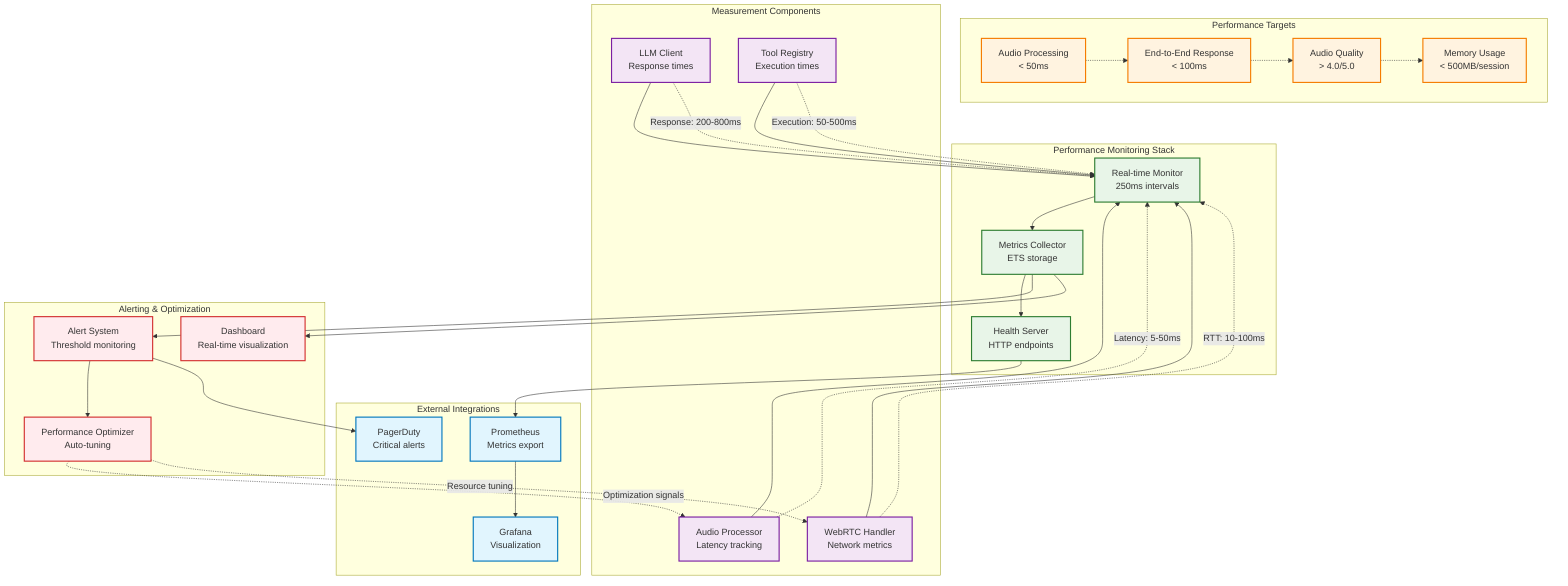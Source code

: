 graph TD
    subgraph "Performance Monitoring Stack"
        direction TB
        RealtimeMonitor[Real-time Monitor<br/>250ms intervals]
        MetricsCollector[Metrics Collector<br/>ETS storage]
        HealthServer[Health Server<br/>HTTP endpoints]

        RealtimeMonitor --> MetricsCollector
        MetricsCollector --> HealthServer
    end

    subgraph "Performance Targets"
        direction LR
        AudioLatency["Audio Processing<br/>< 50ms"]
        EndToEnd["End-to-End Response<br/>< 100ms"]
        Quality["Audio Quality<br/>> 4.0/5.0"]
        Memory["Memory Usage<br/>< 500MB/session"]

        AudioLatency -.-> EndToEnd
        EndToEnd -.-> Quality
        Quality -.-> Memory
    end

    subgraph "Measurement Components"
        direction TB
        AudioProcessor[Audio Processor<br/>Latency tracking]
        WebRTCHandler[WebRTC Handler<br/>Network metrics]
        LLMClient[LLM Client<br/>Response times]
        ToolRegistry[Tool Registry<br/>Execution times]

        AudioProcessor --> RealtimeMonitor
        WebRTCHandler --> RealtimeMonitor
        LLMClient --> RealtimeMonitor
        ToolRegistry --> RealtimeMonitor
    end

    subgraph "Alerting & Optimization"
        direction TB
        AlertSystem[Alert System<br/>Threshold monitoring]
        PerformanceOptimizer[Performance Optimizer<br/>Auto-tuning]
        Dashboard[Dashboard<br/>Real-time visualization]

        MetricsCollector --> AlertSystem
        AlertSystem --> PerformanceOptimizer
        MetricsCollector --> Dashboard
    end

    subgraph "External Integrations"
        direction LR
        Prometheus[Prometheus<br/>Metrics export]
        Grafana[Grafana<br/>Visualization]
        PagerDuty[PagerDuty<br/>Critical alerts]

        HealthServer --> Prometheus
        Prometheus --> Grafana
        AlertSystem --> PagerDuty
    end

    %% Performance flow connections
    PerformanceOptimizer -.->|"Optimization signals"| AudioProcessor
    PerformanceOptimizer -.->|"Resource tuning"| WebRTCHandler

    %% Monitoring data flow
    AudioProcessor -.->|"Latency: 5-50ms"| RealtimeMonitor
    WebRTCHandler -.->|"RTT: 10-100ms"| RealtimeMonitor
    LLMClient -.->|"Response: 200-800ms"| RealtimeMonitor
    ToolRegistry -.->|"Execution: 50-500ms"| RealtimeMonitor

    %% Styling
    classDef monitoring fill:#e8f5e8,stroke:#2e7d32,stroke-width:2px
    classDef targets fill:#fff3e0,stroke:#f57c00,stroke-width:2px
    classDef components fill:#f3e5f5,stroke:#7b1fa2,stroke-width:2px
    classDef alerting fill:#ffebee,stroke:#d32f2f,stroke-width:2px
    classDef external fill:#e1f5fe,stroke:#0277bd,stroke-width:2px

    class RealtimeMonitor,MetricsCollector,HealthServer monitoring
    class AudioLatency,EndToEnd,Quality,Memory targets
    class AudioProcessor,WebRTCHandler,LLMClient,ToolRegistry components
    class AlertSystem,PerformanceOptimizer,Dashboard alerting
    class Prometheus,Grafana,PagerDuty external